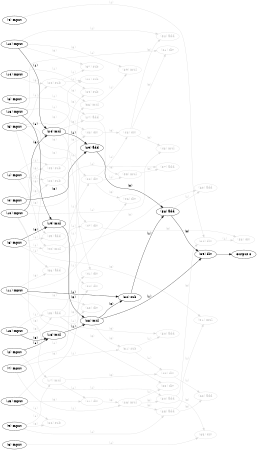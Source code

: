 digraph NeuralNetwork {
rankdir=LR;
size="4,3";
center = true;
node0 [label="(0) Input", color=black, labelfontcolor=black, fontcolor=black];
node1 [label="(1) Input", color=black, labelfontcolor=black, fontcolor=black];
node2 [label="(2) Input", color=black, labelfontcolor=black, fontcolor=black];
node3 [label="(3) Input", color=black, labelfontcolor=black, fontcolor=black];
node4 [label="(4) Input", color=black, labelfontcolor=black, fontcolor=black];
node5 [label="(5) Input", color=black, labelfontcolor=black, fontcolor=black];
node6 [label="(6) Input", color=black, labelfontcolor=black, fontcolor=black];
node7 [label="(7) Input", color=black, labelfontcolor=black, fontcolor=black];
node8 [label="(8) Input", color=black, labelfontcolor=black, fontcolor=black];
node9 [label="(9) Input", color=black, labelfontcolor=black, fontcolor=black];
node10 [label="(10) Input", color=black, labelfontcolor=black, fontcolor=black];
node11 [label="(11) Input", color=black, labelfontcolor=black, fontcolor=black];
node12 [label="(12) Input", color=black, labelfontcolor=black, fontcolor=black];
node13 [label="(13) Input", color=black, labelfontcolor=black, fontcolor=black];
node14 [label="(14) Input", color=black, labelfontcolor=black, fontcolor=black];
node15 [label="(15) Input", color=black, labelfontcolor=black, fontcolor=black];
node16 [label="(16) Input", color=black, labelfontcolor=black, fontcolor=black];
node17 [label="(17) mul", color=lightgrey, labelfontcolor=lightgrey, fontcolor=lightgrey];
node10 -> node17 [label=" (0)", labelfontcolor=lightgrey, fontcolor=lightgrey, bold=true, color=lightgrey];
node9 -> node17 [label=" (1)", labelfontcolor=lightgrey, fontcolor=lightgrey, bold=true, color=lightgrey];
node18 [label="(18) mul", color=black, labelfontcolor=black, fontcolor=black];
node13 -> node18 [label=" (0)", labelfontcolor=black, fontcolor=black, bold=true, color=black];
node2 -> node18 [label=" (1)", labelfontcolor=black, fontcolor=black, bold=true, color=black];
node19 [label="(19) mul", color=black, labelfontcolor=black, fontcolor=black];
node6 -> node19 [label=" (0)", labelfontcolor=black, fontcolor=black, bold=true, color=black];
node16 -> node19 [label=" (1)", labelfontcolor=black, fontcolor=black, bold=true, color=black];
node20 [label="(20) sub", color=lightgrey, labelfontcolor=lightgrey, fontcolor=lightgrey];
node14 -> node20 [label=" (0)", labelfontcolor=lightgrey, fontcolor=lightgrey, bold=true, color=lightgrey];
node5 -> node20 [label=" (1)", labelfontcolor=lightgrey, fontcolor=lightgrey, bold=true, color=lightgrey];
node21 [label="(21) div", color=lightgrey, labelfontcolor=lightgrey, fontcolor=lightgrey];
node15 -> node21 [label=" (0)", labelfontcolor=lightgrey, fontcolor=lightgrey, bold=true, color=lightgrey];
node17 -> node21 [label=" (1)", labelfontcolor=lightgrey, fontcolor=lightgrey, bold=true, color=lightgrey];
node22 [label="(22) sub", color=lightgrey, labelfontcolor=lightgrey, fontcolor=lightgrey];
node5 -> node22 [label=" (0)", labelfontcolor=lightgrey, fontcolor=lightgrey, bold=true, color=lightgrey];
node20 -> node22 [label=" (1)", labelfontcolor=lightgrey, fontcolor=lightgrey, bold=true, color=lightgrey];
node23 [label="(23) sub", color=lightgrey, labelfontcolor=lightgrey, fontcolor=lightgrey];
node0 -> node23 [label=" (0)", labelfontcolor=lightgrey, fontcolor=lightgrey, bold=true, color=lightgrey];
node1 -> node23 [label=" (1)", labelfontcolor=lightgrey, fontcolor=lightgrey, bold=true, color=lightgrey];
node24 [label="(24) mul", color=black, labelfontcolor=black, fontcolor=black];
node10 -> node24 [label=" (0)", labelfontcolor=black, fontcolor=black, bold=true, color=black];
node12 -> node24 [label=" (1)", labelfontcolor=black, fontcolor=black, bold=true, color=black];
node25 [label="(25) add", color=lightgrey, labelfontcolor=lightgrey, fontcolor=lightgrey];
node13 -> node25 [label=" (0)", labelfontcolor=lightgrey, fontcolor=lightgrey, bold=true, color=lightgrey];
node13 -> node25 [label=" (1)", labelfontcolor=lightgrey, fontcolor=lightgrey, bold=true, color=lightgrey];
node26 [label="(26) mul", color=lightgrey, labelfontcolor=lightgrey, fontcolor=lightgrey];
node21 -> node26 [label=" (0)", labelfontcolor=lightgrey, fontcolor=lightgrey, bold=true, color=lightgrey];
node7 -> node26 [label=" (1)", labelfontcolor=lightgrey, fontcolor=lightgrey, bold=true, color=lightgrey];
node27 [label="(27) add", color=lightgrey, labelfontcolor=lightgrey, fontcolor=lightgrey];
node24 -> node27 [label=" (0)", labelfontcolor=lightgrey, fontcolor=lightgrey, bold=true, color=lightgrey];
node8 -> node27 [label=" (1)", labelfontcolor=lightgrey, fontcolor=lightgrey, bold=true, color=lightgrey];
node28 [label="(28) mul", color=black, labelfontcolor=black, fontcolor=black];
node19 -> node28 [label=" (0)", labelfontcolor=black, fontcolor=black, bold=true, color=black];
node18 -> node28 [label=" (1)", labelfontcolor=black, fontcolor=black, bold=true, color=black];
node29 [label="(29) add", color=black, labelfontcolor=black, fontcolor=black];
node0 -> node29 [label=" (0)", labelfontcolor=black, fontcolor=black, bold=true, color=black];
node24 -> node29 [label=" (1)", labelfontcolor=black, fontcolor=black, bold=true, color=black];
node30 [label="(30) add", color=lightgrey, labelfontcolor=lightgrey, fontcolor=lightgrey];
node26 -> node30 [label=" (0)", labelfontcolor=lightgrey, fontcolor=lightgrey, bold=true, color=lightgrey];
node2 -> node30 [label=" (1)", labelfontcolor=lightgrey, fontcolor=lightgrey, bold=true, color=lightgrey];
node31 [label="(31) sub", color=lightgrey, labelfontcolor=lightgrey, fontcolor=lightgrey];
node28 -> node31 [label=" (0)", labelfontcolor=lightgrey, fontcolor=lightgrey, bold=true, color=lightgrey];
node7 -> node31 [label=" (1)", labelfontcolor=lightgrey, fontcolor=lightgrey, bold=true, color=lightgrey];
node32 [label="(32) sub", color=black, labelfontcolor=black, fontcolor=black];
node28 -> node32 [label=" (0)", labelfontcolor=black, fontcolor=black, bold=true, color=black];
node11 -> node32 [label=" (1)", labelfontcolor=black, fontcolor=black, bold=true, color=black];
node33 [label="(33) div", color=lightgrey, labelfontcolor=lightgrey, fontcolor=lightgrey];
node11 -> node33 [label=" (0)", labelfontcolor=lightgrey, fontcolor=lightgrey, bold=true, color=lightgrey];
node26 -> node33 [label=" (1)", labelfontcolor=lightgrey, fontcolor=lightgrey, bold=true, color=lightgrey];
node34 [label="(34) div", color=lightgrey, labelfontcolor=lightgrey, fontcolor=lightgrey];
node30 -> node34 [label=" (0)", labelfontcolor=lightgrey, fontcolor=lightgrey, bold=true, color=lightgrey];
node4 -> node34 [label=" (1)", labelfontcolor=lightgrey, fontcolor=lightgrey, bold=true, color=lightgrey];
node35 [label="(35) add", color=lightgrey, labelfontcolor=lightgrey, fontcolor=lightgrey];
node26 -> node35 [label=" (0)", labelfontcolor=lightgrey, fontcolor=lightgrey, bold=true, color=lightgrey];
node9 -> node35 [label=" (1)", labelfontcolor=lightgrey, fontcolor=lightgrey, bold=true, color=lightgrey];
node36 [label="(36) mul", color=lightgrey, labelfontcolor=lightgrey, fontcolor=lightgrey];
node20 -> node36 [label=" (0)", labelfontcolor=lightgrey, fontcolor=lightgrey, bold=true, color=lightgrey];
node7 -> node36 [label=" (1)", labelfontcolor=lightgrey, fontcolor=lightgrey, bold=true, color=lightgrey];
node37 [label="(37) sub", color=lightgrey, labelfontcolor=lightgrey, fontcolor=lightgrey];
node12 -> node37 [label=" (0)", labelfontcolor=lightgrey, fontcolor=lightgrey, bold=true, color=lightgrey];
node20 -> node37 [label=" (1)", labelfontcolor=lightgrey, fontcolor=lightgrey, bold=true, color=lightgrey];
node38 [label="(38) div", color=lightgrey, labelfontcolor=lightgrey, fontcolor=lightgrey];
node5 -> node38 [label=" (0)", labelfontcolor=lightgrey, fontcolor=lightgrey, bold=true, color=lightgrey];
node25 -> node38 [label=" (1)", labelfontcolor=lightgrey, fontcolor=lightgrey, bold=true, color=lightgrey];
node39 [label="(39) mul", color=lightgrey, labelfontcolor=lightgrey, fontcolor=lightgrey];
node12 -> node39 [label=" (0)", labelfontcolor=lightgrey, fontcolor=lightgrey, bold=true, color=lightgrey];
node36 -> node39 [label=" (1)", labelfontcolor=lightgrey, fontcolor=lightgrey, bold=true, color=lightgrey];
node40 [label="(40) mul", color=lightgrey, labelfontcolor=lightgrey, fontcolor=lightgrey];
node1 -> node40 [label=" (0)", labelfontcolor=lightgrey, fontcolor=lightgrey, bold=true, color=lightgrey];
node6 -> node40 [label=" (1)", labelfontcolor=lightgrey, fontcolor=lightgrey, bold=true, color=lightgrey];
node41 [label="(41) div", color=lightgrey, labelfontcolor=lightgrey, fontcolor=lightgrey];
node25 -> node41 [label=" (0)", labelfontcolor=lightgrey, fontcolor=lightgrey, bold=true, color=lightgrey];
node24 -> node41 [label=" (1)", labelfontcolor=lightgrey, fontcolor=lightgrey, bold=true, color=lightgrey];
node42 [label="(42) div", color=lightgrey, labelfontcolor=lightgrey, fontcolor=lightgrey];
node23 -> node42 [label=" (0)", labelfontcolor=lightgrey, fontcolor=lightgrey, bold=true, color=lightgrey];
node16 -> node42 [label=" (1)", labelfontcolor=lightgrey, fontcolor=lightgrey, bold=true, color=lightgrey];
node43 [label="(43) div", color=lightgrey, labelfontcolor=lightgrey, fontcolor=lightgrey];
node42 -> node43 [label=" (0)", labelfontcolor=lightgrey, fontcolor=lightgrey, bold=true, color=lightgrey];
node38 -> node43 [label=" (1)", labelfontcolor=lightgrey, fontcolor=lightgrey, bold=true, color=lightgrey];
node44 [label="(44) div", color=lightgrey, labelfontcolor=lightgrey, fontcolor=lightgrey];
node17 -> node44 [label=" (0)", labelfontcolor=lightgrey, fontcolor=lightgrey, bold=true, color=lightgrey];
node31 -> node44 [label=" (1)", labelfontcolor=lightgrey, fontcolor=lightgrey, bold=true, color=lightgrey];
node45 [label="(45) sub", color=lightgrey, labelfontcolor=lightgrey, fontcolor=lightgrey];
node10 -> node45 [label=" (0)", labelfontcolor=lightgrey, fontcolor=lightgrey, bold=true, color=lightgrey];
node1 -> node45 [label=" (1)", labelfontcolor=lightgrey, fontcolor=lightgrey, bold=true, color=lightgrey];
node46 [label="(46) div", color=lightgrey, labelfontcolor=lightgrey, fontcolor=lightgrey];
node38 -> node46 [label=" (0)", labelfontcolor=lightgrey, fontcolor=lightgrey, bold=true, color=lightgrey];
node11 -> node46 [label=" (1)", labelfontcolor=lightgrey, fontcolor=lightgrey, bold=true, color=lightgrey];
node47 [label="(47) div", color=lightgrey, labelfontcolor=lightgrey, fontcolor=lightgrey];
node5 -> node47 [label=" (0)", labelfontcolor=lightgrey, fontcolor=lightgrey, bold=true, color=lightgrey];
node40 -> node47 [label=" (1)", labelfontcolor=lightgrey, fontcolor=lightgrey, bold=true, color=lightgrey];
node48 [label="(48) mul", color=lightgrey, labelfontcolor=lightgrey, fontcolor=lightgrey];
node43 -> node48 [label=" (0)", labelfontcolor=lightgrey, fontcolor=lightgrey, bold=true, color=lightgrey];
node10 -> node48 [label=" (1)", labelfontcolor=lightgrey, fontcolor=lightgrey, bold=true, color=lightgrey];
node49 [label="(49) add", color=lightgrey, labelfontcolor=lightgrey, fontcolor=lightgrey];
node5 -> node49 [label=" (0)", labelfontcolor=lightgrey, fontcolor=lightgrey, bold=true, color=lightgrey];
node6 -> node49 [label=" (1)", labelfontcolor=lightgrey, fontcolor=lightgrey, bold=true, color=lightgrey];
node50 [label="(50) add", color=lightgrey, labelfontcolor=lightgrey, fontcolor=lightgrey];
node25 -> node50 [label=" (0)", labelfontcolor=lightgrey, fontcolor=lightgrey, bold=true, color=lightgrey];
node31 -> node50 [label=" (1)", labelfontcolor=lightgrey, fontcolor=lightgrey, bold=true, color=lightgrey];
node51 [label="(51) mul", color=lightgrey, labelfontcolor=lightgrey, fontcolor=lightgrey];
node6 -> node51 [label=" (0)", labelfontcolor=lightgrey, fontcolor=lightgrey, bold=true, color=lightgrey];
node35 -> node51 [label=" (1)", labelfontcolor=lightgrey, fontcolor=lightgrey, bold=true, color=lightgrey];
node52 [label="(52) add", color=lightgrey, labelfontcolor=lightgrey, fontcolor=lightgrey];
node43 -> node52 [label=" (0)", labelfontcolor=lightgrey, fontcolor=lightgrey, bold=true, color=lightgrey];
node12 -> node52 [label=" (1)", labelfontcolor=lightgrey, fontcolor=lightgrey, bold=true, color=lightgrey];
node53 [label="(53) div", color=lightgrey, labelfontcolor=lightgrey, fontcolor=lightgrey];
node47 -> node53 [label=" (0)", labelfontcolor=lightgrey, fontcolor=lightgrey, bold=true, color=lightgrey];
node34 -> node53 [label=" (1)", labelfontcolor=lightgrey, fontcolor=lightgrey, bold=true, color=lightgrey];
node54 [label="(54) div", color=lightgrey, labelfontcolor=lightgrey, fontcolor=lightgrey];
node15 -> node54 [label=" (0)", labelfontcolor=lightgrey, fontcolor=lightgrey, bold=true, color=lightgrey];
node23 -> node54 [label=" (1)", labelfontcolor=lightgrey, fontcolor=lightgrey, bold=true, color=lightgrey];
node55 [label="(55) mul", color=lightgrey, labelfontcolor=lightgrey, fontcolor=lightgrey];
node27 -> node55 [label=" (0)", labelfontcolor=lightgrey, fontcolor=lightgrey, bold=true, color=lightgrey];
node38 -> node55 [label=" (1)", labelfontcolor=lightgrey, fontcolor=lightgrey, bold=true, color=lightgrey];
node56 [label="(56) add", color=lightgrey, labelfontcolor=lightgrey, fontcolor=lightgrey];
node11 -> node56 [label=" (0)", labelfontcolor=lightgrey, fontcolor=lightgrey, bold=true, color=lightgrey];
node10 -> node56 [label=" (1)", labelfontcolor=lightgrey, fontcolor=lightgrey, bold=true, color=lightgrey];
node57 [label="(57) add", color=lightgrey, labelfontcolor=lightgrey, fontcolor=lightgrey];
node55 -> node57 [label=" (0)", labelfontcolor=lightgrey, fontcolor=lightgrey, bold=true, color=lightgrey];
node0 -> node57 [label=" (1)", labelfontcolor=lightgrey, fontcolor=lightgrey, bold=true, color=lightgrey];
node58 [label="(58) add", color=black, labelfontcolor=black, fontcolor=black];
node29 -> node58 [label=" (0)", labelfontcolor=black, fontcolor=black, bold=true, color=black];
node32 -> node58 [label=" (1)", labelfontcolor=black, fontcolor=black, bold=true, color=black];
node59 [label="(59) div", color=black, labelfontcolor=black, fontcolor=black];
node58 -> node59 [label=" (0)", labelfontcolor=black, fontcolor=black, bold=true, color=black];
node28 -> node59 [label=" (1)", labelfontcolor=black, fontcolor=black, bold=true, color=black];
node60 [label="(60) add", color=lightgrey, labelfontcolor=lightgrey, fontcolor=lightgrey];
node40 -> node60 [label=" (0)", labelfontcolor=lightgrey, fontcolor=lightgrey, bold=true, color=lightgrey];
node58 -> node60 [label=" (1)", labelfontcolor=lightgrey, fontcolor=lightgrey, bold=true, color=lightgrey];
node61 [label="(61) div", color=lightgrey, labelfontcolor=lightgrey, fontcolor=lightgrey];
node43 -> node61 [label=" (0)", labelfontcolor=lightgrey, fontcolor=lightgrey, bold=true, color=lightgrey];
node16 -> node61 [label=" (1)", labelfontcolor=lightgrey, fontcolor=lightgrey, bold=true, color=lightgrey];
node62 [label="(62) add", color=lightgrey, labelfontcolor=lightgrey, fontcolor=lightgrey];
node35 -> node62 [label=" (0)", labelfontcolor=lightgrey, fontcolor=lightgrey, bold=true, color=lightgrey];
node44 -> node62 [label=" (1)", labelfontcolor=lightgrey, fontcolor=lightgrey, bold=true, color=lightgrey];
node63 [label="(63) div", color=lightgrey, labelfontcolor=lightgrey, fontcolor=lightgrey];
node11 -> node63 [label=" (0)", labelfontcolor=lightgrey, fontcolor=lightgrey, bold=true, color=lightgrey];
node25 -> node63 [label=" (1)", labelfontcolor=lightgrey, fontcolor=lightgrey, bold=true, color=lightgrey];
node64 [label="(64) sub", color=lightgrey, labelfontcolor=lightgrey, fontcolor=lightgrey];
node45 -> node64 [label=" (0)", labelfontcolor=lightgrey, fontcolor=lightgrey, bold=true, color=lightgrey];
node14 -> node64 [label=" (1)", labelfontcolor=lightgrey, fontcolor=lightgrey, bold=true, color=lightgrey];
node65 [label="(65) div", color=lightgrey, labelfontcolor=lightgrey, fontcolor=lightgrey];
node30 -> node65 [label=" (0)", labelfontcolor=lightgrey, fontcolor=lightgrey, bold=true, color=lightgrey];
node3 -> node65 [label=" (1)", labelfontcolor=lightgrey, fontcolor=lightgrey, bold=true, color=lightgrey];
node66 [label="(66) sub", color=lightgrey, labelfontcolor=lightgrey, fontcolor=lightgrey];
node9 -> node66 [label=" (0)", labelfontcolor=lightgrey, fontcolor=lightgrey, bold=true, color=lightgrey];
node15 -> node66 [label=" (1)", labelfontcolor=lightgrey, fontcolor=lightgrey, bold=true, color=lightgrey];
node67 [label="Output 0", color=black, labelfontcolor=black, fontcolor=black];
node59 -> node67 [labelfontcolor=black, fontcolor=black, bold=true, color=black];
{ rank = source; "node0"; "node1"; "node2"; "node3"; "node4"; "node5"; "node6"; "node7"; "node8"; "node9"; "node10"; "node11"; "node12"; "node13"; "node14"; "node15"; "node16"; }
{ rank = max;"node67"; }
}